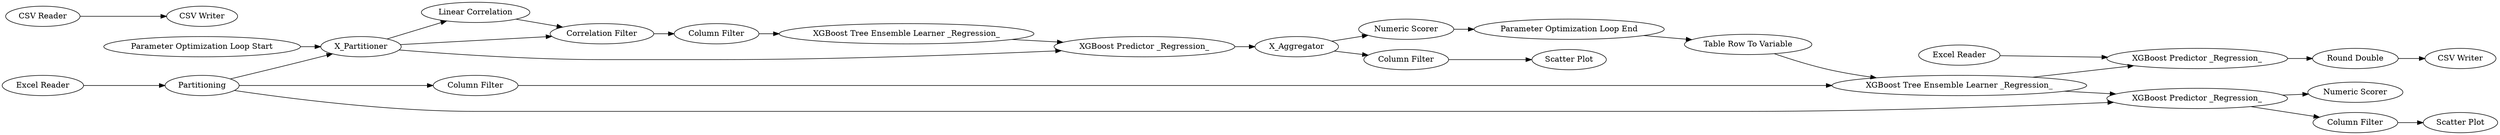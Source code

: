 digraph {
	"-6321751216343782771_470" [label="Excel Reader"]
	"-6321751216343782771_489" [label="Correlation Filter"]
	"-6321751216343782771_482" [label="Column Filter"]
	"-6321751216343782771_475" [label="XGBoost Tree Ensemble Learner _Regression_"]
	"-6321751216343782771_487" [label="Numeric Scorer"]
	"-6321751216343782771_479" [label="XGBoost Tree Ensemble Learner _Regression_"]
	"-6321751216343782771_478" [label="XGBoost Predictor _Regression_"]
	"-6321751216343782771_434" [label="Parameter Optimization Loop Start"]
	"-6321751216343782771_474" [label=X_Partitioner]
	"-6321751216343782771_423" [label=Partitioning]
	"-6321751216343782771_472" [label="Numeric Scorer"]
	"-6321751216343782771_444" [label="CSV Writer"]
	"-6321751216343782771_409" [label="Column Filter"]
	"-6321751216343782771_483" [label="Scatter Plot"]
	"-6321751216343782771_477" [label="CSV Reader"]
	"-6321751216343782771_431" [label="Column Filter"]
	"-6321751216343782771_425" [label="XGBoost Predictor _Regression_"]
	"-6321751216343782771_436" [label="Table Row To Variable"]
	"-6321751216343782771_485" [label="Scatter Plot"]
	"-6321751216343782771_486" [label="Round Double"]
	"-6321751216343782771_430" [label="Column Filter"]
	"-6321751216343782771_435" [label="Parameter Optimization Loop End"]
	"-6321751216343782771_471" [label="XGBoost Predictor _Regression_"]
	"-6321751216343782771_418" [label="Excel Reader"]
	"-6321751216343782771_473" [label="CSV Writer"]
	"-6321751216343782771_481" [label=X_Aggregator]
	"-6321751216343782771_488" [label="Linear Correlation"]
	"-6321751216343782771_431" -> "-6321751216343782771_479"
	"-6321751216343782771_486" -> "-6321751216343782771_444"
	"-6321751216343782771_435" -> "-6321751216343782771_436"
	"-6321751216343782771_488" -> "-6321751216343782771_489"
	"-6321751216343782771_470" -> "-6321751216343782771_471"
	"-6321751216343782771_478" -> "-6321751216343782771_472"
	"-6321751216343782771_423" -> "-6321751216343782771_478"
	"-6321751216343782771_489" -> "-6321751216343782771_430"
	"-6321751216343782771_436" -> "-6321751216343782771_479"
	"-6321751216343782771_474" -> "-6321751216343782771_425"
	"-6321751216343782771_409" -> "-6321751216343782771_483"
	"-6321751216343782771_423" -> "-6321751216343782771_431"
	"-6321751216343782771_478" -> "-6321751216343782771_482"
	"-6321751216343782771_475" -> "-6321751216343782771_425"
	"-6321751216343782771_481" -> "-6321751216343782771_487"
	"-6321751216343782771_474" -> "-6321751216343782771_489"
	"-6321751216343782771_434" -> "-6321751216343782771_474"
	"-6321751216343782771_430" -> "-6321751216343782771_475"
	"-6321751216343782771_471" -> "-6321751216343782771_486"
	"-6321751216343782771_425" -> "-6321751216343782771_481"
	"-6321751216343782771_481" -> "-6321751216343782771_409"
	"-6321751216343782771_487" -> "-6321751216343782771_435"
	"-6321751216343782771_479" -> "-6321751216343782771_478"
	"-6321751216343782771_418" -> "-6321751216343782771_423"
	"-6321751216343782771_479" -> "-6321751216343782771_471"
	"-6321751216343782771_482" -> "-6321751216343782771_485"
	"-6321751216343782771_474" -> "-6321751216343782771_488"
	"-6321751216343782771_477" -> "-6321751216343782771_473"
	"-6321751216343782771_423" -> "-6321751216343782771_474"
	rankdir=LR
}
